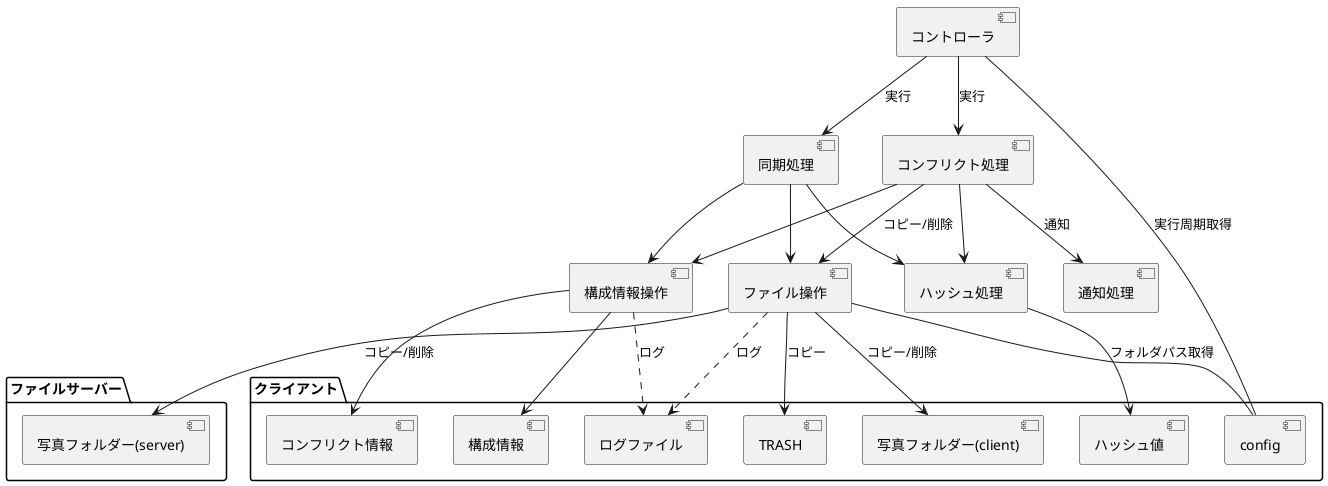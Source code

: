 @startuml
[コントローラ]
[同期処理]
[コンフリクト処理]
[通知処理]
[ファイル操作]
[構成情報操作]
[ハッシュ処理]

folder "クライアント" {
[写真フォルダー(client)]
[構成情報]
[コンフリクト情報]
[ログファイル]
[TRASH]
[config]
[ハッシュ値]
}
folder "ファイルサーバー"{
[写真フォルダー(server)]
}
[コントローラ] --> [同期処理] : 実行
[コントローラ] -->[コンフリクト処理] : 実行
[コントローラ] - [config] : 実行周期取得
[同期処理] --> [ファイル操作]
[同期処理] --> [構成情報操作]
[同期処理] -->[ハッシュ処理]
[コンフリクト処理] --> [構成情報操作]
[コンフリクト処理] --> [ファイル操作] : コピー/削除
[コンフリクト処理] --> [通知処理] : 通知
[コンフリクト処理] --> [ハッシュ処理]
[ファイル操作] --> [写真フォルダー(client)] : コピー/削除
[ファイル操作] --> [写真フォルダー(server)] : コピー/削除
[ファイル操作] --> [TRASH] : コピー
[ファイル操作] ..> [ログファイル] : ログ
[ファイル操作] - [config] : フォルダパス取得
[ハッシュ処理] --> [ハッシュ値]
[構成情報操作] --> [構成情報]
[構成情報操作] --> [コンフリクト情報]
[構成情報操作] ..> [ログファイル] : ログ
@enduml